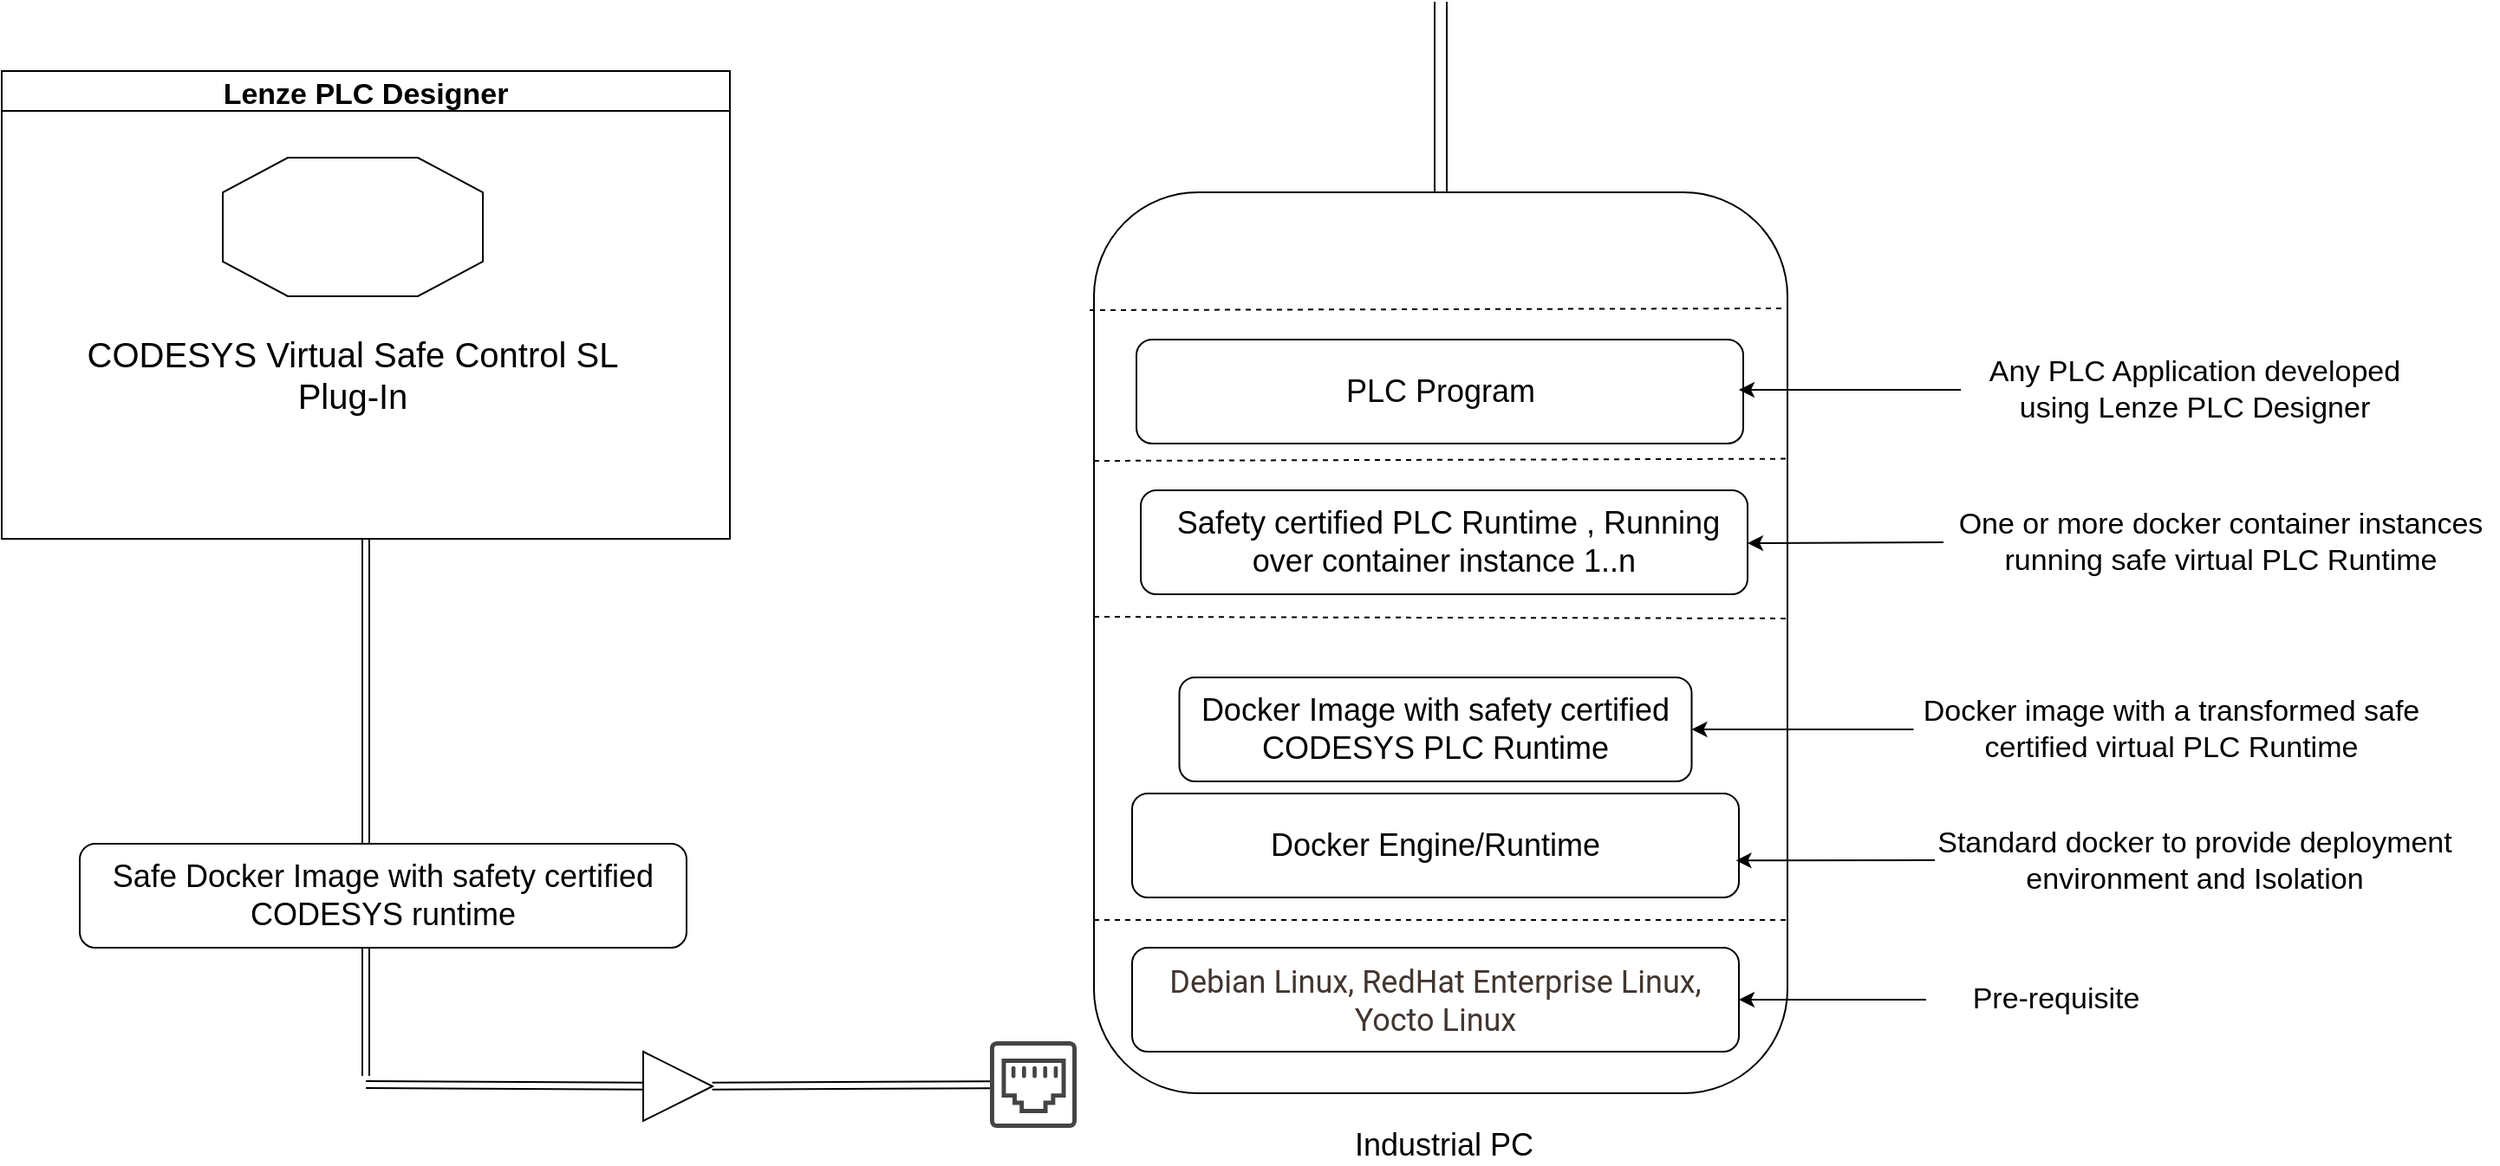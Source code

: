 <mxfile version="27.2.0">
  <diagram name="Page-1" id="D7aggsgGusqNKwHGmpUE">
    <mxGraphModel dx="1158" dy="773" grid="1" gridSize="10" guides="1" tooltips="1" connect="1" arrows="1" fold="1" page="1" pageScale="1" pageWidth="850" pageHeight="1100" math="0" shadow="0">
      <root>
        <mxCell id="0" />
        <mxCell id="1" parent="0" />
        <mxCell id="2XYO7jUWF8z6qgWEu6B7-32" value="" style="rounded=1;whiteSpace=wrap;html=1;" parent="1" vertex="1">
          <mxGeometry x="660" y="410" width="400" height="520" as="geometry" />
        </mxCell>
        <mxCell id="2XYO7jUWF8z6qgWEu6B7-1" value="Lenze PLC Designer" style="swimlane;fontSize=17;" parent="1" vertex="1">
          <mxGeometry x="30" y="340" width="420" height="270" as="geometry" />
        </mxCell>
        <mxCell id="2XYO7jUWF8z6qgWEu6B7-2" value="&lt;h2 style=&quot;text-wrap-mode: wrap; box-sizing: border-box; font-family: Montserrat, sans-serif; line-height: 1.1; color: rgb(51, 51, 51); margin-top: 20px; margin-bottom: 10px; text-align: start; background-color: rgb(255, 255, 255);&quot;&gt;&lt;br&gt;&lt;/h2&gt;" style="verticalLabelPosition=bottom;verticalAlign=top;html=1;shape=mxgraph.basic.polygon;polyCoords=[[0.25,0],[0.75,0],[1,0.25],[1,0.75],[0.75,1],[0.25,1],[0,0.75],[0,0.25]];polyline=0;" parent="2XYO7jUWF8z6qgWEu6B7-1" vertex="1">
          <mxGeometry x="127.5" y="50" width="150" height="80" as="geometry" />
        </mxCell>
        <mxCell id="2XYO7jUWF8z6qgWEu6B7-3" value="CODESYS Virtual Safe Control SL Plug-In" style="text;html=1;align=center;verticalAlign=middle;whiteSpace=wrap;rounded=0;fontSize=20;" parent="2XYO7jUWF8z6qgWEu6B7-1" vertex="1">
          <mxGeometry x="45" y="150" width="315" height="50" as="geometry" />
        </mxCell>
        <mxCell id="2XYO7jUWF8z6qgWEu6B7-5" value="Industrial PC" style="text;html=1;align=center;verticalAlign=middle;whiteSpace=wrap;rounded=0;fontSize=18;" parent="1" vertex="1">
          <mxGeometry x="777" y="950" width="170" height="20" as="geometry" />
        </mxCell>
        <mxCell id="2XYO7jUWF8z6qgWEu6B7-11" value="" style="shape=link;html=1;rounded=0;exitX=0.5;exitY=1;exitDx=0;exitDy=0;" parent="1" source="2XYO7jUWF8z6qgWEu6B7-1" edge="1">
          <mxGeometry width="100" relative="1" as="geometry">
            <mxPoint x="380" y="710" as="sourcePoint" />
            <mxPoint x="240" y="920" as="targetPoint" />
          </mxGeometry>
        </mxCell>
        <mxCell id="2XYO7jUWF8z6qgWEu6B7-12" value="" style="shape=link;html=1;rounded=0;" parent="1" source="2XYO7jUWF8z6qgWEu6B7-39" target="2XYO7jUWF8z6qgWEu6B7-13" edge="1">
          <mxGeometry width="100" relative="1" as="geometry">
            <mxPoint x="240" y="925" as="sourcePoint" />
            <mxPoint x="590" y="840" as="targetPoint" />
          </mxGeometry>
        </mxCell>
        <mxCell id="2XYO7jUWF8z6qgWEu6B7-13" value="" style="sketch=0;pointerEvents=1;shadow=0;dashed=0;html=1;strokeColor=none;fillColor=#434445;aspect=fixed;labelPosition=center;verticalLabelPosition=bottom;verticalAlign=top;align=center;outlineConnect=0;shape=mxgraph.vvd.ethernet_port;" parent="1" vertex="1">
          <mxGeometry x="600" y="900" width="50" height="50" as="geometry" />
        </mxCell>
        <mxCell id="2XYO7jUWF8z6qgWEu6B7-30" style="edgeStyle=orthogonalEdgeStyle;rounded=0;orthogonalLoop=1;jettySize=auto;html=1;" parent="1" edge="1">
          <mxGeometry relative="1" as="geometry">
            <mxPoint x="860" y="520" as="targetPoint" />
            <mxPoint x="860" y="530" as="sourcePoint" />
          </mxGeometry>
        </mxCell>
        <mxCell id="2XYO7jUWF8z6qgWEu6B7-15" value="&lt;span style=&quot;color: rgb(65, 54, 47); font-family: Roboto, Helvetica, Arial, sans-serif; text-align: start; background-color: rgb(255, 255, 255);&quot;&gt;&lt;font style=&quot;font-size: 18px;&quot;&gt;Debian Linux, RedHat Enterprise Linux, Yocto Linux&lt;/font&gt;&lt;/span&gt;" style="rounded=1;whiteSpace=wrap;html=1;fontSize=14;" parent="1" vertex="1">
          <mxGeometry x="682" y="846" width="350" height="60" as="geometry" />
        </mxCell>
        <mxCell id="2XYO7jUWF8z6qgWEu6B7-19" value="" style="endArrow=none;dashed=1;html=1;rounded=0;exitX=0;exitY=0.75;exitDx=0;exitDy=0;entryX=1;entryY=0.75;entryDx=0;entryDy=0;" parent="1" edge="1">
          <mxGeometry width="50" height="50" relative="1" as="geometry">
            <mxPoint x="660" y="830" as="sourcePoint" />
            <mxPoint x="1060" y="830" as="targetPoint" />
          </mxGeometry>
        </mxCell>
        <mxCell id="2XYO7jUWF8z6qgWEu6B7-20" value="&lt;font style=&quot;font-size: 18px;&quot;&gt;Docker Engine/Runtime&lt;/font&gt;" style="rounded=1;whiteSpace=wrap;html=1;fontSize=14;" parent="1" vertex="1">
          <mxGeometry x="682" y="757" width="350" height="60" as="geometry" />
        </mxCell>
        <mxCell id="2XYO7jUWF8z6qgWEu6B7-23" value="&lt;font style=&quot;font-size: 18px;&quot;&gt;Safe Docker Image with safety certified CODESYS runtime&lt;/font&gt;" style="rounded=1;whiteSpace=wrap;html=1;fontSize=14;" parent="1" vertex="1">
          <mxGeometry x="75" y="786" width="350" height="60" as="geometry" />
        </mxCell>
        <mxCell id="2XYO7jUWF8z6qgWEu6B7-24" value="" style="endArrow=none;dashed=1;html=1;rounded=0;exitX=0;exitY=0.75;exitDx=0;exitDy=0;entryX=1.001;entryY=0.564;entryDx=0;entryDy=0;entryPerimeter=0;" parent="1" edge="1">
          <mxGeometry width="50" height="50" relative="1" as="geometry">
            <mxPoint x="660" y="655" as="sourcePoint" />
            <mxPoint x="1060.4" y="655.96" as="targetPoint" />
          </mxGeometry>
        </mxCell>
        <mxCell id="2XYO7jUWF8z6qgWEu6B7-25" value="&lt;font style=&quot;font-size: 18px;&quot;&gt;&amp;nbsp;Safety certified PLC Runtime , Running over container instance 1..n&lt;/font&gt;" style="rounded=1;whiteSpace=wrap;html=1;fontSize=14;" parent="1" vertex="1">
          <mxGeometry x="687" y="582" width="350" height="60" as="geometry" />
        </mxCell>
        <mxCell id="2XYO7jUWF8z6qgWEu6B7-26" value="" style="endArrow=none;dashed=1;html=1;rounded=0;exitX=0;exitY=0.75;exitDx=0;exitDy=0;entryX=0.998;entryY=0.42;entryDx=0;entryDy=0;entryPerimeter=0;" parent="1" edge="1">
          <mxGeometry width="50" height="50" relative="1" as="geometry">
            <mxPoint x="660" y="565" as="sourcePoint" />
            <mxPoint x="1059.2" y="563.8" as="targetPoint" />
          </mxGeometry>
        </mxCell>
        <mxCell id="2XYO7jUWF8z6qgWEu6B7-35" value="&lt;font style=&quot;font-size: 18px;&quot;&gt;PLC Program&lt;/font&gt;" style="rounded=1;whiteSpace=wrap;html=1;fontSize=14;" parent="1" vertex="1">
          <mxGeometry x="684.5" y="495" width="350" height="60" as="geometry" />
        </mxCell>
        <mxCell id="2XYO7jUWF8z6qgWEu6B7-36" value="" style="endArrow=none;dashed=1;html=1;rounded=0;exitX=0;exitY=0.75;exitDx=0;exitDy=0;entryX=0.998;entryY=0.42;entryDx=0;entryDy=0;entryPerimeter=0;" parent="1" edge="1">
          <mxGeometry width="50" height="50" relative="1" as="geometry">
            <mxPoint x="657.5" y="478" as="sourcePoint" />
            <mxPoint x="1056.5" y="477" as="targetPoint" />
          </mxGeometry>
        </mxCell>
        <mxCell id="2XYO7jUWF8z6qgWEu6B7-40" value="" style="shape=link;html=1;rounded=0;" parent="1" target="2XYO7jUWF8z6qgWEu6B7-39" edge="1">
          <mxGeometry width="100" relative="1" as="geometry">
            <mxPoint x="240" y="925" as="sourcePoint" />
            <mxPoint x="600" y="925" as="targetPoint" />
          </mxGeometry>
        </mxCell>
        <mxCell id="2XYO7jUWF8z6qgWEu6B7-39" value="" style="triangle;whiteSpace=wrap;html=1;" parent="1" vertex="1">
          <mxGeometry x="400" y="906" width="40" height="40" as="geometry" />
        </mxCell>
        <mxCell id="2XYO7jUWF8z6qgWEu6B7-42" value="" style="endArrow=classic;html=1;rounded=0;entryX=1;entryY=0.5;entryDx=0;entryDy=0;exitX=0;exitY=0.5;exitDx=0;exitDy=0;" parent="1" source="2XYO7jUWF8z6qgWEu6B7-43" target="2XYO7jUWF8z6qgWEu6B7-15" edge="1">
          <mxGeometry width="50" height="50" relative="1" as="geometry">
            <mxPoint x="1150" y="880" as="sourcePoint" />
            <mxPoint x="1240" y="900" as="targetPoint" />
          </mxGeometry>
        </mxCell>
        <mxCell id="2XYO7jUWF8z6qgWEu6B7-43" value="Pre-requisite" style="text;html=1;align=center;verticalAlign=middle;whiteSpace=wrap;rounded=0;fontSize=17;" parent="1" vertex="1">
          <mxGeometry x="1140" y="856" width="150" height="40" as="geometry" />
        </mxCell>
        <mxCell id="2XYO7jUWF8z6qgWEu6B7-44" value="" style="endArrow=classic;html=1;rounded=0;entryX=0.995;entryY=0.644;entryDx=0;entryDy=0;entryPerimeter=0;exitX=0;exitY=0.5;exitDx=0;exitDy=0;" parent="1" source="2XYO7jUWF8z6qgWEu6B7-45" target="2XYO7jUWF8z6qgWEu6B7-20" edge="1">
          <mxGeometry width="50" height="50" relative="1" as="geometry">
            <mxPoint x="1140" y="800" as="sourcePoint" />
            <mxPoint x="1160" y="870" as="targetPoint" />
          </mxGeometry>
        </mxCell>
        <mxCell id="2XYO7jUWF8z6qgWEu6B7-45" value="Standard docker to provide deployment environment and Isolation" style="text;html=1;align=center;verticalAlign=middle;whiteSpace=wrap;rounded=0;fontSize=17;" parent="1" vertex="1">
          <mxGeometry x="1145" y="774" width="300" height="43" as="geometry" />
        </mxCell>
        <mxCell id="Ht5hQlZElxFA4eWta5OK-1" value="" style="endArrow=classic;html=1;rounded=0;entryX=1;entryY=0.5;entryDx=0;entryDy=0;exitX=0;exitY=0.5;exitDx=0;exitDy=0;" edge="1" parent="1" source="Ht5hQlZElxFA4eWta5OK-2">
          <mxGeometry width="50" height="50" relative="1" as="geometry">
            <mxPoint x="1150" y="528" as="sourcePoint" />
            <mxPoint x="1032" y="524" as="targetPoint" />
          </mxGeometry>
        </mxCell>
        <mxCell id="Ht5hQlZElxFA4eWta5OK-2" value="Any PLC Application developed using Lenze PLC Designer" style="text;html=1;align=center;verticalAlign=middle;whiteSpace=wrap;rounded=0;fontSize=17;" vertex="1" parent="1">
          <mxGeometry x="1160" y="504" width="270" height="40" as="geometry" />
        </mxCell>
        <mxCell id="Ht5hQlZElxFA4eWta5OK-3" value="&lt;font style=&quot;font-size: 18px;&quot;&gt;Docker Image with safety certified CODESYS PLC Runtime&lt;/font&gt;" style="rounded=1;whiteSpace=wrap;html=1;fontSize=14;" vertex="1" parent="1">
          <mxGeometry x="709.25" y="690" width="295.5" height="60" as="geometry" />
        </mxCell>
        <mxCell id="Ht5hQlZElxFA4eWta5OK-5" value="" style="endArrow=classic;html=1;rounded=0;entryX=0.995;entryY=0.644;entryDx=0;entryDy=0;entryPerimeter=0;exitX=0;exitY=0.5;exitDx=0;exitDy=0;" edge="1" parent="1" source="Ht5hQlZElxFA4eWta5OK-6">
          <mxGeometry width="50" height="50" relative="1" as="geometry">
            <mxPoint x="1147" y="616.5" as="sourcePoint" />
            <mxPoint x="1037" y="612.5" as="targetPoint" />
          </mxGeometry>
        </mxCell>
        <mxCell id="Ht5hQlZElxFA4eWta5OK-6" value="One or more docker container instances running safe virtual PLC Runtime" style="text;html=1;align=center;verticalAlign=middle;whiteSpace=wrap;rounded=0;fontSize=17;" vertex="1" parent="1">
          <mxGeometry x="1150" y="577.25" width="320" height="69.5" as="geometry" />
        </mxCell>
        <mxCell id="Ht5hQlZElxFA4eWta5OK-7" value="" style="endArrow=classic;html=1;rounded=0;entryX=1;entryY=0.5;entryDx=0;entryDy=0;exitX=0;exitY=0.5;exitDx=0;exitDy=0;" edge="1" parent="1" source="Ht5hQlZElxFA4eWta5OK-8">
          <mxGeometry width="50" height="50" relative="1" as="geometry">
            <mxPoint x="1122.75" y="724" as="sourcePoint" />
            <mxPoint x="1004.75" y="720" as="targetPoint" />
          </mxGeometry>
        </mxCell>
        <mxCell id="Ht5hQlZElxFA4eWta5OK-8" value="Docker image with a transformed safe certified virtual PLC Runtime" style="text;html=1;align=center;verticalAlign=middle;whiteSpace=wrap;rounded=0;fontSize=17;" vertex="1" parent="1">
          <mxGeometry x="1132.75" y="700" width="297.25" height="40" as="geometry" />
        </mxCell>
        <mxCell id="Ht5hQlZElxFA4eWta5OK-9" value="" style="shape=link;html=1;rounded=0;exitX=0.5;exitY=0;exitDx=0;exitDy=0;width=7;" edge="1" parent="1" source="2XYO7jUWF8z6qgWEu6B7-32">
          <mxGeometry width="100" relative="1" as="geometry">
            <mxPoint x="790" y="370" as="sourcePoint" />
            <mxPoint x="860" y="300" as="targetPoint" />
          </mxGeometry>
        </mxCell>
      </root>
    </mxGraphModel>
  </diagram>
</mxfile>
